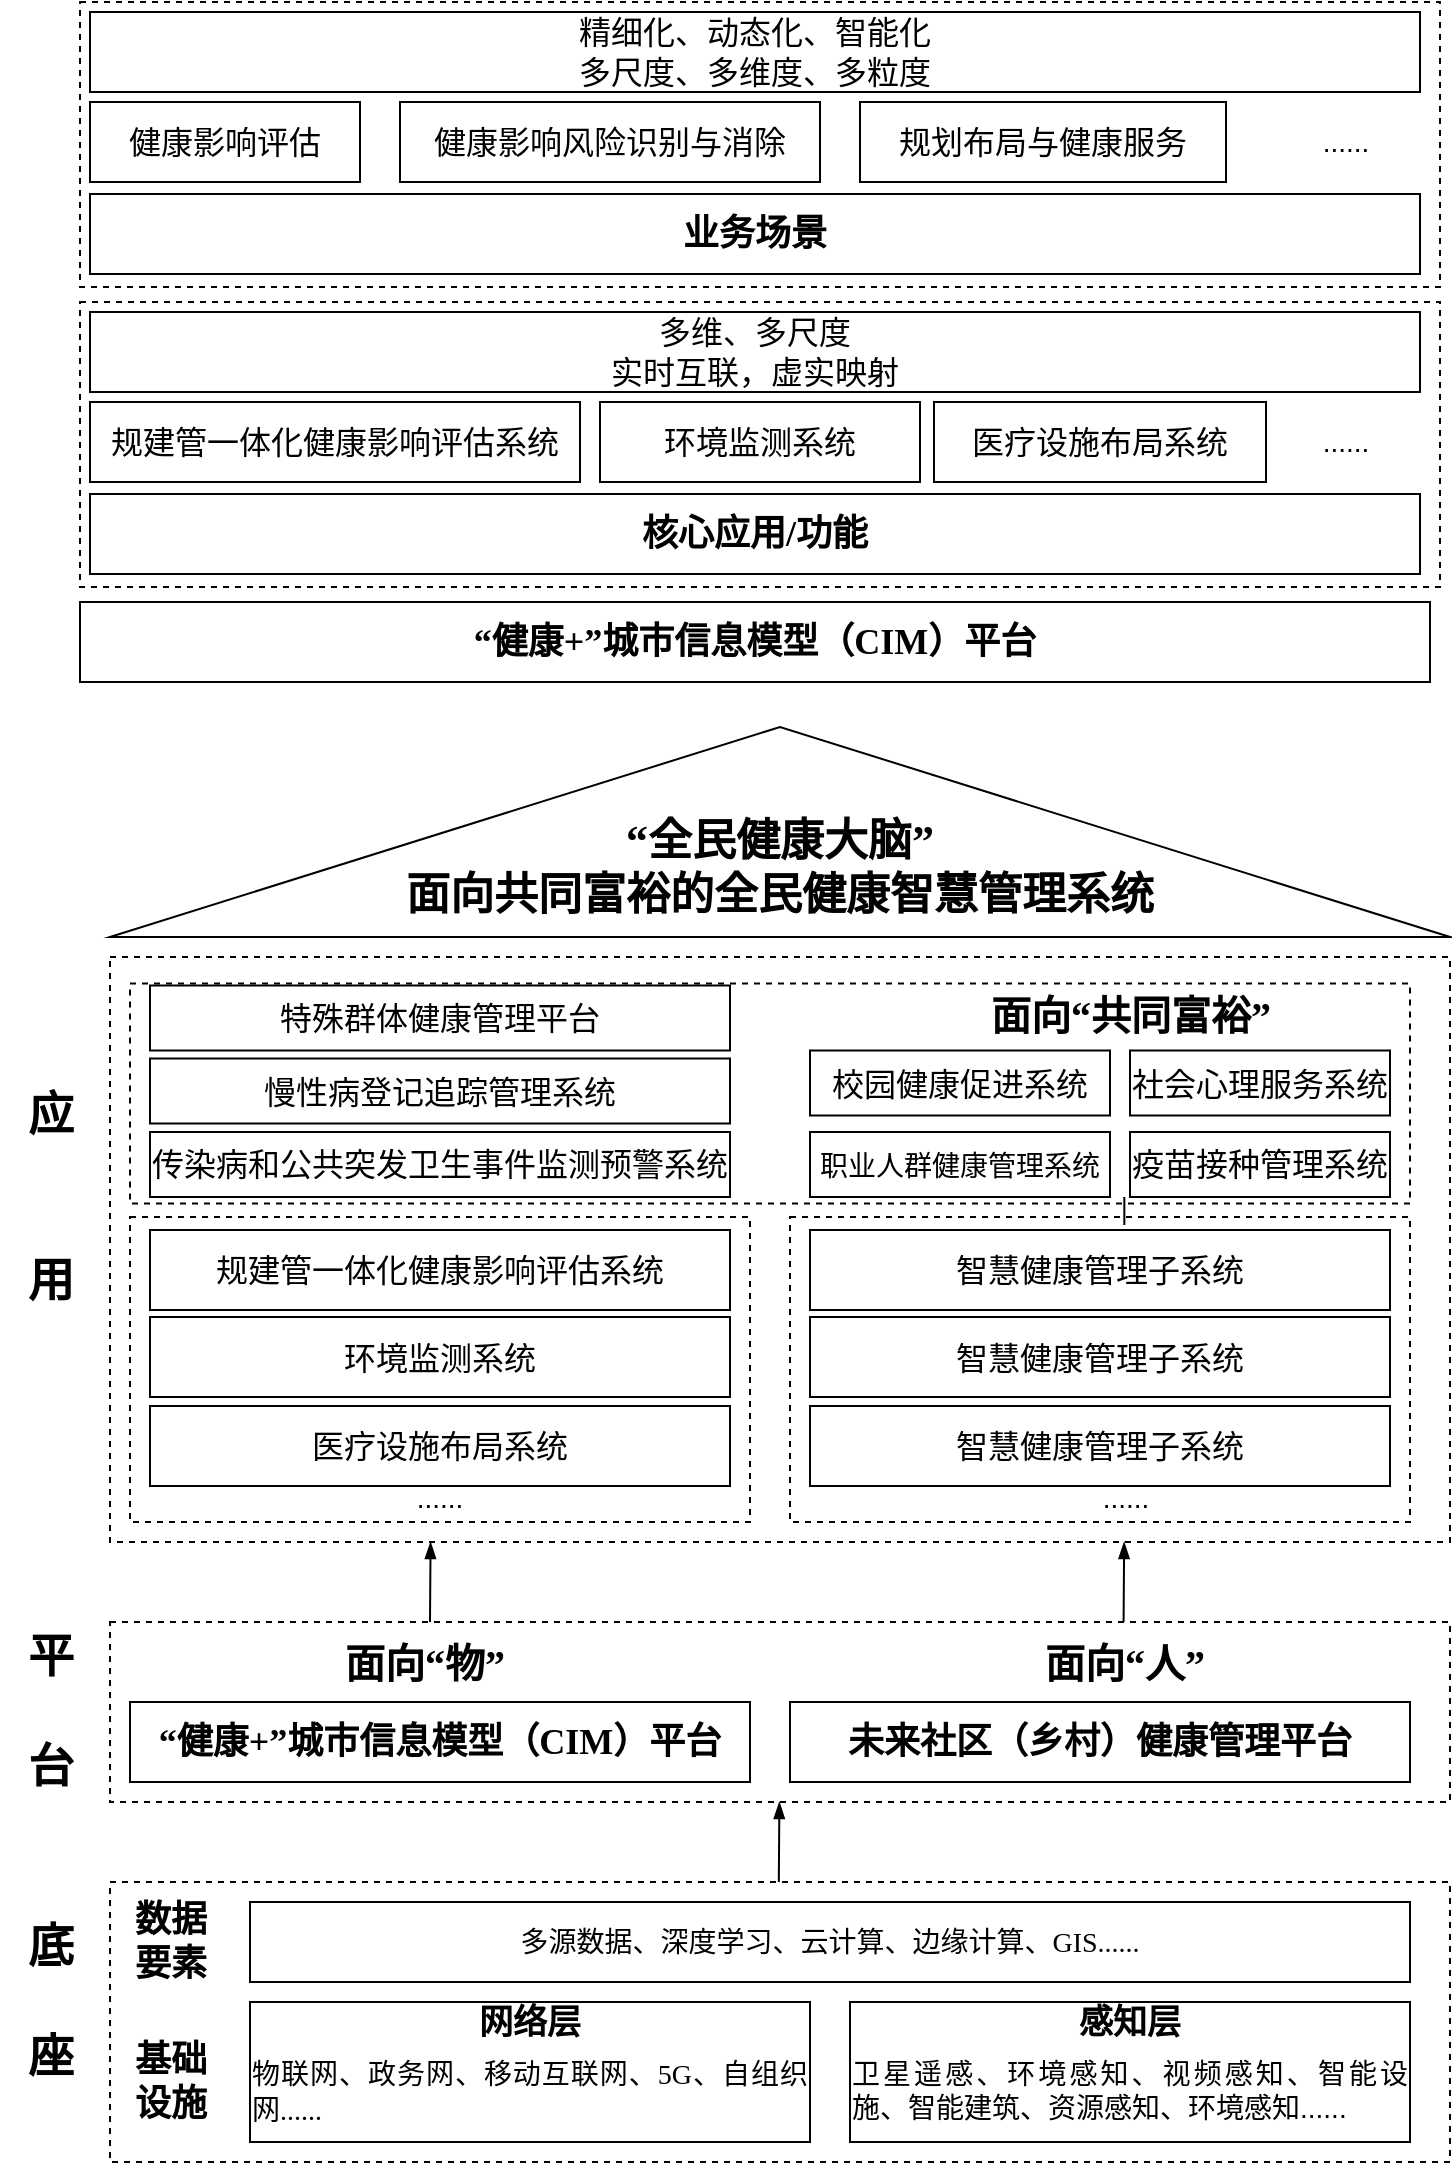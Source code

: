 <mxfile version="20.2.0" type="github">
  <diagram id="EkfMXQTPPP1aql3WqCzR" name="第 1 页">
    <mxGraphModel dx="888" dy="543" grid="1" gridSize="10" guides="1" tooltips="1" connect="1" arrows="1" fold="1" page="1" pageScale="1" pageWidth="827" pageHeight="1169" math="0" shadow="0">
      <root>
        <mxCell id="0" />
        <mxCell id="1" parent="0" />
        <mxCell id="DGDh14NJLm0COKoOLR8l-1" value="" style="rounded=0;whiteSpace=wrap;html=1;dashed=1;strokeWidth=1;" vertex="1" parent="1">
          <mxGeometry x="95" y="1020" width="670" height="140" as="geometry" />
        </mxCell>
        <mxCell id="DGDh14NJLm0COKoOLR8l-3" value="基础&lt;br style=&quot;font-size: 18px;&quot;&gt;设施" style="text;html=1;align=center;verticalAlign=middle;resizable=0;points=[];autosize=1;strokeColor=none;fillColor=none;fontStyle=1;fontSize=18;" vertex="1" parent="1">
          <mxGeometry x="95" y="1090" width="60" height="60" as="geometry" />
        </mxCell>
        <mxCell id="DGDh14NJLm0COKoOLR8l-4" value="数据&lt;br&gt;要素" style="text;html=1;align=center;verticalAlign=middle;resizable=0;points=[];autosize=1;strokeColor=none;fillColor=none;fontStyle=1;fontSize=18;" vertex="1" parent="1">
          <mxGeometry x="95" y="1020" width="60" height="60" as="geometry" />
        </mxCell>
        <mxCell id="DGDh14NJLm0COKoOLR8l-5" value="&lt;font style=&quot;font-size: 23px;&quot;&gt;底&lt;br&gt;&lt;br&gt;座&lt;/font&gt;" style="text;html=1;align=center;verticalAlign=middle;resizable=0;points=[];autosize=1;strokeColor=none;fillColor=none;fontStyle=1;fontSize=18;" vertex="1" parent="1">
          <mxGeometry x="40" y="1030" width="50" height="100" as="geometry" />
        </mxCell>
        <mxCell id="DGDh14NJLm0COKoOLR8l-6" value="&lt;b&gt;&lt;font style=&quot;font-size: 17px;&quot;&gt;感知层&lt;/font&gt;&lt;/b&gt;&lt;br&gt;&lt;h3 style=&quot;margin-top: 5pt; margin-bottom: 5pt; text-align: justify; font-size: 14px;&quot;&gt;&lt;span style=&quot;font-weight: normal;&quot;&gt;卫星遥感、环境感知、视频感知、智能设施、智能建筑、资源感知、环境感知......&lt;/span&gt;&lt;b style=&quot;font-family: 等线;&quot;&gt;&lt;/b&gt;&lt;/h3&gt;" style="rounded=0;whiteSpace=wrap;html=1;strokeWidth=1;" vertex="1" parent="1">
          <mxGeometry x="465" y="1080" width="280" height="70" as="geometry" />
        </mxCell>
        <mxCell id="DGDh14NJLm0COKoOLR8l-7" value="&lt;p class=&quot;MsoNormal&quot; style=&quot;font-size: 14px;&quot;&gt;&lt;span style=&quot;font-size: 14px;&quot;&gt;&lt;font face=&quot;等线&quot; style=&quot;font-size: 14px;&quot;&gt;多源数据、深度学习、云计算、边缘计算、&lt;/font&gt;&lt;font face=&quot;等线&quot; style=&quot;font-size: 14px;&quot;&gt;GIS......&lt;/font&gt;&lt;/span&gt;&lt;span style=&quot;font-size: 14px;&quot;&gt;&lt;/span&gt;&lt;/p&gt;" style="rounded=0;whiteSpace=wrap;html=1;strokeWidth=1;fontSize=14;" vertex="1" parent="1">
          <mxGeometry x="165" y="1030" width="580" height="40" as="geometry" />
        </mxCell>
        <mxCell id="DGDh14NJLm0COKoOLR8l-8" value="" style="rounded=0;whiteSpace=wrap;html=1;dashed=1;strokeWidth=1;" vertex="1" parent="1">
          <mxGeometry x="95" y="890" width="670" height="90" as="geometry" />
        </mxCell>
        <mxCell id="DGDh14NJLm0COKoOLR8l-9" value="&lt;h3 style=&quot;margin-top: 5pt; margin-bottom: 5pt; text-align: justify; font-family: 等线; font-size: 13.5pt;&quot;&gt;&lt;b&gt;“健康+”城市信息模型（CIM）平台&lt;/b&gt;&lt;b&gt;&lt;/b&gt;&lt;/h3&gt;" style="rounded=0;whiteSpace=wrap;html=1;strokeWidth=1;" vertex="1" parent="1">
          <mxGeometry x="105" y="930" width="310" height="40" as="geometry" />
        </mxCell>
        <mxCell id="DGDh14NJLm0COKoOLR8l-10" value="&lt;p style=&quot;margin: 0pt 0pt 0.0pt; text-align: justify; font-family: &amp;quot;Times New Roman&amp;quot;;&quot; class=&quot;MsoNormal&quot;&gt;&lt;span style=&quot;font-family: 宋体;&quot;&gt;&lt;font style=&quot;font-size: 18px;&quot;&gt;&lt;b&gt;未来社区（乡村）健康管理平台&lt;/b&gt;&lt;/font&gt;&lt;/span&gt;&lt;/p&gt;" style="rounded=0;whiteSpace=wrap;html=1;strokeWidth=1;" vertex="1" parent="1">
          <mxGeometry x="435" y="930" width="310" height="40" as="geometry" />
        </mxCell>
        <mxCell id="DGDh14NJLm0COKoOLR8l-12" value="" style="endArrow=blockThin;html=1;rounded=0;fontSize=14;endFill=1;" edge="1" parent="1">
          <mxGeometry width="50" height="50" relative="1" as="geometry">
            <mxPoint x="429.41" y="1020" as="sourcePoint" />
            <mxPoint x="429.7" y="980" as="targetPoint" />
          </mxGeometry>
        </mxCell>
        <mxCell id="DGDh14NJLm0COKoOLR8l-14" value="" style="endArrow=blockThin;html=1;rounded=0;fontSize=14;endFill=1;" edge="1" parent="1">
          <mxGeometry width="50" height="50" relative="1" as="geometry">
            <mxPoint x="255.0" y="890" as="sourcePoint" />
            <mxPoint x="255.29" y="850" as="targetPoint" />
          </mxGeometry>
        </mxCell>
        <mxCell id="DGDh14NJLm0COKoOLR8l-15" value="" style="rounded=0;whiteSpace=wrap;html=1;dashed=1;strokeWidth=1;" vertex="1" parent="1">
          <mxGeometry x="95" y="557.5" width="670" height="292.5" as="geometry" />
        </mxCell>
        <mxCell id="DGDh14NJLm0COKoOLR8l-17" value="&lt;p style=&quot;margin: 0pt 0pt 0.0pt; text-align: justify; font-family: &amp;quot;Times New Roman&amp;quot;; font-size: 10.5pt;&quot; class=&quot;MsoNormal&quot;&gt;&lt;br&gt;&lt;/p&gt;" style="triangle;whiteSpace=wrap;html=1;fontSize=14;strokeWidth=1;rotation=-90;" vertex="1" parent="1">
          <mxGeometry x="377.5" y="160" width="105" height="670" as="geometry" />
        </mxCell>
        <mxCell id="DGDh14NJLm0COKoOLR8l-18" value="&lt;font style=&quot;font-size: 22px;&quot;&gt;&lt;b style=&quot;font-size: 22px;&quot;&gt;&lt;span style=&quot;text-align: justify; font-family: 宋体; background-image: initial; background-position: initial; background-size: initial; background-repeat: initial; background-attachment: initial; background-origin: initial; background-clip: initial; font-size: 22px;&quot;&gt;&lt;font style=&quot;font-size: 22px;&quot; face=&quot;宋体&quot;&gt;“&lt;/font&gt;&lt;/span&gt;&lt;span style=&quot;text-align: justify; font-family: 宋体; background-image: initial; background-position: initial; background-size: initial; background-repeat: initial; background-attachment: initial; background-origin: initial; background-clip: initial; font-size: 22px;&quot;&gt;&lt;font style=&quot;font-size: 22px;&quot; face=&quot;宋体&quot;&gt;全民&lt;/font&gt;&lt;/span&gt;&lt;span style=&quot;text-align: justify; font-family: 宋体; background-image: initial; background-position: initial; background-size: initial; background-repeat: initial; background-attachment: initial; background-origin: initial; background-clip: initial; font-size: 22px;&quot;&gt;&lt;font style=&quot;font-size: 22px;&quot; face=&quot;宋体&quot;&gt;健康大脑&lt;/font&gt;&lt;/span&gt;&lt;span style=&quot;text-align: justify; font-family: 宋体; background-image: initial; background-position: initial; background-size: initial; background-repeat: initial; background-attachment: initial; background-origin: initial; background-clip: initial; font-size: 22px;&quot;&gt;&lt;font style=&quot;font-size: 22px;&quot; face=&quot;宋体&quot;&gt;”&lt;br style=&quot;font-size: 22px;&quot;&gt;&lt;/font&gt;&lt;/span&gt;&lt;span style=&quot;text-align: justify; font-family: 宋体; font-size: 22px;&quot;&gt;面向共同富裕的全民健康智慧管理系统&lt;/span&gt;&lt;/b&gt;&lt;/font&gt;" style="text;html=1;strokeColor=none;fillColor=none;align=center;verticalAlign=middle;whiteSpace=wrap;rounded=0;fontSize=22;" vertex="1" parent="1">
          <mxGeometry x="225" y="497.5" width="410" height="30" as="geometry" />
        </mxCell>
        <mxCell id="DGDh14NJLm0COKoOLR8l-20" value="&lt;span style=&quot;font-size: 23px;&quot;&gt;平&lt;br&gt;&lt;br&gt;台&lt;/span&gt;" style="text;html=1;align=center;verticalAlign=middle;resizable=0;points=[];autosize=1;strokeColor=none;fillColor=none;fontStyle=1;fontSize=18;" vertex="1" parent="1">
          <mxGeometry x="40" y="885" width="50" height="100" as="geometry" />
        </mxCell>
        <mxCell id="DGDh14NJLm0COKoOLR8l-21" value="&lt;span style=&quot;font-size: 23px;&quot;&gt;应&lt;br&gt;&lt;br&gt;&lt;br&gt;用&lt;/span&gt;" style="text;html=1;align=center;verticalAlign=middle;resizable=0;points=[];autosize=1;strokeColor=none;fillColor=none;fontStyle=1;fontSize=18;" vertex="1" parent="1">
          <mxGeometry x="40" y="617.5" width="50" height="120" as="geometry" />
        </mxCell>
        <mxCell id="DGDh14NJLm0COKoOLR8l-22" value="" style="rounded=0;whiteSpace=wrap;html=1;dashed=1;strokeWidth=1;" vertex="1" parent="1">
          <mxGeometry x="105" y="687.5" width="310" height="152.5" as="geometry" />
        </mxCell>
        <mxCell id="DGDh14NJLm0COKoOLR8l-23" value="" style="rounded=0;whiteSpace=wrap;html=1;dashed=1;strokeWidth=1;" vertex="1" parent="1">
          <mxGeometry x="435" y="687.5" width="310" height="152.5" as="geometry" />
        </mxCell>
        <mxCell id="DGDh14NJLm0COKoOLR8l-24" value="" style="rounded=0;whiteSpace=wrap;html=1;dashed=1;strokeWidth=1;" vertex="1" parent="1">
          <mxGeometry x="105" y="570.75" width="640" height="110" as="geometry" />
        </mxCell>
        <mxCell id="DGDh14NJLm0COKoOLR8l-25" value="&lt;div style=&quot;text-align: justify; font-size: 20px;&quot;&gt;&lt;span style=&quot;background-color: initial; font-size: 20px;&quot;&gt;&lt;font face=&quot;宋体&quot; style=&quot;font-size: 20px;&quot;&gt;&lt;b style=&quot;font-size: 20px;&quot;&gt;面向“物”&lt;/b&gt;&lt;/font&gt;&lt;/span&gt;&lt;/div&gt;" style="text;html=1;strokeColor=none;fillColor=none;align=center;verticalAlign=middle;whiteSpace=wrap;rounded=0;fontSize=20;" vertex="1" parent="1">
          <mxGeometry x="175" y="895" width="155" height="30" as="geometry" />
        </mxCell>
        <mxCell id="DGDh14NJLm0COKoOLR8l-26" value="&lt;div style=&quot;text-align: justify; font-size: 20px;&quot;&gt;&lt;span style=&quot;background-color: initial; font-size: 20px;&quot;&gt;&lt;font face=&quot;宋体&quot; style=&quot;font-size: 20px;&quot;&gt;&lt;b style=&quot;font-size: 20px;&quot;&gt;面向“人”&lt;/b&gt;&lt;/font&gt;&lt;/span&gt;&lt;/div&gt;" style="text;html=1;strokeColor=none;fillColor=none;align=center;verticalAlign=middle;whiteSpace=wrap;rounded=0;fontSize=20;" vertex="1" parent="1">
          <mxGeometry x="525" y="895" width="155" height="30" as="geometry" />
        </mxCell>
        <mxCell id="DGDh14NJLm0COKoOLR8l-27" value="&lt;div style=&quot;text-align: justify; font-size: 20px;&quot;&gt;&lt;span style=&quot;background-color: initial; font-size: 20px;&quot;&gt;&lt;font face=&quot;宋体&quot; style=&quot;font-size: 20px;&quot;&gt;&lt;b style=&quot;font-size: 20px;&quot;&gt;面向“共同富裕”&lt;/b&gt;&lt;/font&gt;&lt;/span&gt;&lt;/div&gt;" style="text;html=1;strokeColor=none;fillColor=none;align=center;verticalAlign=middle;whiteSpace=wrap;rounded=0;fontSize=20;" vertex="1" parent="1">
          <mxGeometry x="527.5" y="570.75" width="155" height="30" as="geometry" />
        </mxCell>
        <mxCell id="DGDh14NJLm0COKoOLR8l-28" value="&lt;b&gt;&lt;font style=&quot;font-size: 17px;&quot;&gt;网络层&lt;/font&gt;&lt;/b&gt;&lt;br&gt;&lt;h3 style=&quot;margin-top: 5pt; margin-bottom: 5pt; text-align: justify; font-size: 14px;&quot;&gt;&lt;span style=&quot;font-weight: normal;&quot;&gt;物联网、政务网、移动互联网、&lt;span style=&quot;font-family: 等线; font-size: 10.5pt; background-color: initial;&quot;&gt;5&lt;/span&gt;&lt;span style=&quot;font-family: 等线; font-size: 10.5pt; background-color: initial;&quot;&gt;G、自组织网&lt;/span&gt;&lt;span style=&quot;font-family: 等线; font-size: 10.5pt; background-color: initial;&quot;&gt;......&lt;/span&gt;&lt;/span&gt;&lt;/h3&gt;&lt;p style=&quot;margin: 0pt 0pt 0.0pt; text-align: justify; font-family: 等线; font-size: 10.5pt;&quot; class=&quot;MsoNormal&quot;&gt;&lt;span style=&quot;font-size: 10.5pt;&quot;&gt;&lt;/span&gt;&lt;/p&gt;" style="rounded=0;whiteSpace=wrap;html=1;strokeWidth=1;" vertex="1" parent="1">
          <mxGeometry x="165" y="1080" width="280" height="70" as="geometry" />
        </mxCell>
        <mxCell id="DGDh14NJLm0COKoOLR8l-29" value="&lt;p style=&quot;margin: 0pt 0pt 0.0pt; text-align: justify; font-family: &amp;quot;Times New Roman&amp;quot;; font-size: 10.5pt;&quot; class=&quot;MsoNormal&quot;&gt;&lt;span style=&quot;font-family: 宋体; letter-spacing: 0pt; font-size: 10.5pt; background: rgb(255, 255, 255);&quot;&gt;&lt;font style=&quot;font-size: 16px;&quot; face=&quot;宋体&quot;&gt;规建管一体化健康影响评估系统&lt;/font&gt;&lt;/span&gt;&lt;/p&gt;" style="rounded=0;whiteSpace=wrap;html=1;labelBackgroundColor=none;fontFamily=Helvetica;fontSize=16;strokeWidth=1;horizontal=1;" vertex="1" parent="1">
          <mxGeometry x="115" y="694" width="290" height="40" as="geometry" />
        </mxCell>
        <mxCell id="DGDh14NJLm0COKoOLR8l-30" value="&lt;p style=&quot;margin: 0pt 0pt 0.0pt; text-align: justify; font-family: &amp;quot;Times New Roman&amp;quot;; font-size: 16px;&quot; class=&quot;MsoNormal&quot;&gt;&lt;span style=&quot;font-family: 宋体; letter-spacing: 0pt; font-size: 16px; background: rgb(255, 255, 255);&quot;&gt;&lt;font face=&quot;宋体&quot; style=&quot;font-size: 16px;&quot;&gt;环境监测系统&lt;/font&gt;&lt;/span&gt;&lt;/p&gt;" style="rounded=0;whiteSpace=wrap;html=1;labelBackgroundColor=none;fontFamily=Helvetica;fontSize=16;strokeWidth=1;horizontal=1;fontColor=#000000;" vertex="1" parent="1">
          <mxGeometry x="115" y="737.5" width="290" height="40" as="geometry" />
        </mxCell>
        <mxCell id="DGDh14NJLm0COKoOLR8l-31" value="&lt;p style=&quot;margin: 0pt 0pt 0.0pt; text-align: justify;&quot; class=&quot;MsoNormal&quot;&gt;&lt;font face=&quot;宋体&quot;&gt;医疗设施布局系统&lt;/font&gt;&lt;br&gt;&lt;/p&gt;" style="rounded=0;whiteSpace=wrap;html=1;labelBackgroundColor=none;fontFamily=Helvetica;fontSize=16;strokeWidth=1;horizontal=1;" vertex="1" parent="1">
          <mxGeometry x="115" y="782" width="290" height="40" as="geometry" />
        </mxCell>
        <mxCell id="DGDh14NJLm0COKoOLR8l-32" value="" style="endArrow=blockThin;html=1;rounded=0;fontSize=14;endFill=1;" edge="1" parent="1">
          <mxGeometry width="50" height="50" relative="1" as="geometry">
            <mxPoint x="601.79" y="890" as="sourcePoint" />
            <mxPoint x="602.08" y="850" as="targetPoint" />
          </mxGeometry>
        </mxCell>
        <mxCell id="DGDh14NJLm0COKoOLR8l-40" value="&lt;p style=&quot;margin: 0pt 0pt 0.0pt; text-align: justify;&quot; class=&quot;MsoNormal&quot;&gt;&lt;font face=&quot;宋体&quot;&gt;智慧健康管理子系统&lt;/font&gt;&lt;br&gt;&lt;/p&gt;" style="rounded=0;whiteSpace=wrap;html=1;labelBackgroundColor=none;fontFamily=Helvetica;fontSize=16;strokeWidth=1;horizontal=1;" vertex="1" parent="1">
          <mxGeometry x="445" y="694" width="290" height="40" as="geometry" />
        </mxCell>
        <mxCell id="DGDh14NJLm0COKoOLR8l-41" value="" style="endArrow=none;html=1;rounded=0;fontFamily=Helvetica;fontSize=14;fontColor=#000000;" edge="1" parent="1">
          <mxGeometry width="50" height="50" relative="1" as="geometry">
            <mxPoint x="602.16" y="691.5" as="sourcePoint" />
            <mxPoint x="602.16" y="677.5" as="targetPoint" />
          </mxGeometry>
        </mxCell>
        <mxCell id="DGDh14NJLm0COKoOLR8l-42" value="&lt;p style=&quot;text-align: start;&quot; class=&quot;15&quot;&gt;&lt;font style=&quot;font-size: 16px;&quot; face=&quot;等线&quot;&gt;慢性病登记追踪管理系统&lt;/font&gt;&lt;br&gt;&lt;/p&gt;" style="rounded=0;whiteSpace=wrap;html=1;labelBackgroundColor=none;fontFamily=Helvetica;fontSize=16;strokeWidth=1;horizontal=1;" vertex="1" parent="1">
          <mxGeometry x="115" y="608.25" width="290" height="32.5" as="geometry" />
        </mxCell>
        <mxCell id="DGDh14NJLm0COKoOLR8l-49" value="&lt;p style=&quot;margin: 0pt 0pt 0.0pt; text-align: justify;&quot; class=&quot;MsoNormal&quot;&gt;&lt;font face=&quot;宋体&quot;&gt;智慧健康管理子系统&lt;/font&gt;&lt;br&gt;&lt;/p&gt;" style="rounded=0;whiteSpace=wrap;html=1;labelBackgroundColor=none;fontFamily=Helvetica;fontSize=16;strokeWidth=1;horizontal=1;" vertex="1" parent="1">
          <mxGeometry x="445" y="737.5" width="290" height="40" as="geometry" />
        </mxCell>
        <mxCell id="DGDh14NJLm0COKoOLR8l-50" value="&lt;p style=&quot;margin: 0pt 0pt 0.0pt; text-align: justify;&quot; class=&quot;MsoNormal&quot;&gt;&lt;font face=&quot;宋体&quot;&gt;智慧健康管理子系统&lt;/font&gt;&lt;br&gt;&lt;/p&gt;" style="rounded=0;whiteSpace=wrap;html=1;labelBackgroundColor=none;fontFamily=Helvetica;fontSize=16;strokeWidth=1;horizontal=1;" vertex="1" parent="1">
          <mxGeometry x="445" y="782" width="290" height="40" as="geometry" />
        </mxCell>
        <mxCell id="DGDh14NJLm0COKoOLR8l-51" value="......" style="text;html=1;strokeColor=none;fillColor=none;align=center;verticalAlign=middle;whiteSpace=wrap;rounded=0;labelBackgroundColor=none;fontFamily=Helvetica;fontSize=14;fontColor=#000000;" vertex="1" parent="1">
          <mxGeometry x="230" y="813" width="60" height="30" as="geometry" />
        </mxCell>
        <mxCell id="DGDh14NJLm0COKoOLR8l-52" value="......" style="text;html=1;strokeColor=none;fillColor=none;align=center;verticalAlign=middle;whiteSpace=wrap;rounded=0;labelBackgroundColor=none;fontFamily=Helvetica;fontSize=14;fontColor=#000000;" vertex="1" parent="1">
          <mxGeometry x="572.5" y="813" width="60" height="30" as="geometry" />
        </mxCell>
        <mxCell id="DGDh14NJLm0COKoOLR8l-53" value="&lt;p style=&quot;margin: 0pt 0pt 0.0pt; text-align: justify;&quot; class=&quot;MsoNormal&quot;&gt;&lt;font face=&quot;宋体&quot;&gt;社会心理服务系统&lt;/font&gt;&lt;br&gt;&lt;/p&gt;" style="rounded=0;whiteSpace=wrap;html=1;labelBackgroundColor=none;fontFamily=Helvetica;fontSize=16;strokeWidth=1;horizontal=1;" vertex="1" parent="1">
          <mxGeometry x="605" y="604.25" width="130" height="32.5" as="geometry" />
        </mxCell>
        <mxCell id="DGDh14NJLm0COKoOLR8l-54" value="&lt;p style=&quot;margin: 0pt 0pt 0.0pt; text-align: justify;&quot; class=&quot;MsoNormal&quot;&gt;&lt;span style=&quot;font-family: 宋体;&quot;&gt;传染病和公共突发卫生事件监测预警系统&lt;/span&gt;&lt;br&gt;&lt;/p&gt;" style="rounded=0;whiteSpace=wrap;html=1;labelBackgroundColor=none;fontFamily=Helvetica;fontSize=16;strokeWidth=1;horizontal=1;" vertex="1" parent="1">
          <mxGeometry x="115" y="645" width="290" height="32.5" as="geometry" />
        </mxCell>
        <mxCell id="DGDh14NJLm0COKoOLR8l-55" value="&lt;p style=&quot;margin: 0pt 0pt 0.0pt; text-align: justify;&quot; class=&quot;MsoNormal&quot;&gt;&lt;font face=&quot;宋体&quot;&gt;校园健康促进系统&lt;/font&gt;&lt;br&gt;&lt;/p&gt;" style="rounded=0;whiteSpace=wrap;html=1;labelBackgroundColor=none;fontFamily=Helvetica;fontSize=16;strokeWidth=1;horizontal=1;" vertex="1" parent="1">
          <mxGeometry x="445" y="604.25" width="150" height="32.5" as="geometry" />
        </mxCell>
        <mxCell id="DGDh14NJLm0COKoOLR8l-56" value="&lt;p style=&quot;margin: 0pt 0pt 0.0pt; text-align: justify;&quot; class=&quot;MsoNormal&quot;&gt;&lt;span style=&quot;font-family: 宋体;&quot;&gt;特殊群体健康管理平台&lt;/span&gt;&lt;br&gt;&lt;/p&gt;" style="rounded=0;whiteSpace=wrap;html=1;labelBackgroundColor=none;fontFamily=Helvetica;fontSize=16;strokeWidth=1;horizontal=1;" vertex="1" parent="1">
          <mxGeometry x="115" y="571.75" width="290" height="32.5" as="geometry" />
        </mxCell>
        <mxCell id="DGDh14NJLm0COKoOLR8l-57" value="&lt;p style=&quot;margin: 0pt 0pt 0.0pt; text-align: justify;&quot; class=&quot;MsoNormal&quot;&gt;&lt;font style=&quot;font-size: 16px;&quot; face=&quot;宋体&quot;&gt;疫苗接种管理系统&lt;/font&gt;&lt;br&gt;&lt;/p&gt;" style="rounded=0;whiteSpace=wrap;html=1;labelBackgroundColor=none;fontFamily=Helvetica;fontSize=16;strokeWidth=1;horizontal=1;" vertex="1" parent="1">
          <mxGeometry x="605" y="645" width="130" height="32.5" as="geometry" />
        </mxCell>
        <mxCell id="DGDh14NJLm0COKoOLR8l-58" value="&lt;p style=&quot;font-size: medium; text-align: start;&quot; class=&quot;15&quot;&gt;&lt;span style=&quot;font-family: 等线; font-size: 10.5pt;&quot;&gt;职业人群健康管理系统&lt;/span&gt;&lt;span style=&quot;font-family: 等线; font-size: 10.5pt;&quot;&gt;&lt;/span&gt;&lt;/p&gt;" style="rounded=0;whiteSpace=wrap;html=1;labelBackgroundColor=none;fontFamily=Helvetica;fontSize=16;strokeWidth=1;horizontal=1;" vertex="1" parent="1">
          <mxGeometry x="445" y="645" width="150" height="32.5" as="geometry" />
        </mxCell>
        <mxCell id="DGDh14NJLm0COKoOLR8l-59" value="&lt;h3 style=&quot;margin-top: 5pt; margin-bottom: 5pt; text-align: justify; font-family: 等线; font-size: 13.5pt;&quot;&gt;&lt;b&gt;“健康+”城市信息模型（CIM）平台&lt;/b&gt;&lt;b&gt;&lt;/b&gt;&lt;/h3&gt;" style="rounded=0;whiteSpace=wrap;html=1;strokeWidth=1;" vertex="1" parent="1">
          <mxGeometry x="80" y="380" width="675" height="40" as="geometry" />
        </mxCell>
        <mxCell id="DGDh14NJLm0COKoOLR8l-60" value="" style="rounded=0;whiteSpace=wrap;html=1;dashed=1;strokeWidth=1;" vertex="1" parent="1">
          <mxGeometry x="80" y="230" width="680" height="142.5" as="geometry" />
        </mxCell>
        <mxCell id="DGDh14NJLm0COKoOLR8l-61" value="&lt;div style=&quot;text-align: justify;&quot;&gt;&lt;span style=&quot;background-color: initial; font-size: 18px;&quot;&gt;&lt;font face=&quot;等线&quot;&gt;&lt;b&gt;核心应用/功能&lt;/b&gt;&lt;/font&gt;&lt;/span&gt;&lt;/div&gt;" style="rounded=0;whiteSpace=wrap;html=1;strokeWidth=1;" vertex="1" parent="1">
          <mxGeometry x="85" y="326" width="665" height="40" as="geometry" />
        </mxCell>
        <mxCell id="DGDh14NJLm0COKoOLR8l-62" value="&lt;p style=&quot;margin: 0pt 0pt 0.0pt; text-align: justify; font-family: &amp;quot;Times New Roman&amp;quot;; font-size: 10.5pt;&quot; class=&quot;MsoNormal&quot;&gt;&lt;span style=&quot;font-family: 宋体; letter-spacing: 0pt; font-size: 10.5pt; background: rgb(255, 255, 255);&quot;&gt;&lt;font style=&quot;font-size: 16px;&quot; face=&quot;宋体&quot;&gt;规建管一体化健康影响评估系统&lt;/font&gt;&lt;/span&gt;&lt;/p&gt;" style="rounded=0;whiteSpace=wrap;html=1;labelBackgroundColor=none;fontFamily=Helvetica;fontSize=16;strokeWidth=1;horizontal=1;" vertex="1" parent="1">
          <mxGeometry x="85" y="280" width="245" height="40" as="geometry" />
        </mxCell>
        <mxCell id="DGDh14NJLm0COKoOLR8l-63" value="&lt;p style=&quot;margin: 0pt 0pt 0.0pt; text-align: justify; font-family: &amp;quot;Times New Roman&amp;quot;; font-size: 16px;&quot; class=&quot;MsoNormal&quot;&gt;&lt;span style=&quot;font-family: 宋体; letter-spacing: 0pt; font-size: 16px; background: rgb(255, 255, 255);&quot;&gt;&lt;font face=&quot;宋体&quot; style=&quot;font-size: 16px;&quot;&gt;环境监测系统&lt;/font&gt;&lt;/span&gt;&lt;/p&gt;" style="rounded=0;whiteSpace=wrap;html=1;labelBackgroundColor=none;fontFamily=Helvetica;fontSize=16;strokeWidth=1;horizontal=1;fontColor=#000000;" vertex="1" parent="1">
          <mxGeometry x="340" y="280" width="160" height="40" as="geometry" />
        </mxCell>
        <mxCell id="DGDh14NJLm0COKoOLR8l-64" value="&lt;p style=&quot;margin: 0pt 0pt 0.0pt; text-align: justify;&quot; class=&quot;MsoNormal&quot;&gt;&lt;font face=&quot;宋体&quot;&gt;医疗设施布局系统&lt;/font&gt;&lt;br&gt;&lt;/p&gt;" style="rounded=0;whiteSpace=wrap;html=1;labelBackgroundColor=none;fontFamily=Helvetica;fontSize=16;strokeWidth=1;horizontal=1;" vertex="1" parent="1">
          <mxGeometry x="507" y="280" width="166" height="40" as="geometry" />
        </mxCell>
        <mxCell id="DGDh14NJLm0COKoOLR8l-65" value="......" style="text;html=1;strokeColor=none;fillColor=none;align=center;verticalAlign=middle;whiteSpace=wrap;rounded=0;labelBackgroundColor=none;fontFamily=Helvetica;fontSize=14;fontColor=#000000;" vertex="1" parent="1">
          <mxGeometry x="682.5" y="285" width="60" height="30" as="geometry" />
        </mxCell>
        <mxCell id="DGDh14NJLm0COKoOLR8l-66" value="&lt;p style=&quot;margin: 0pt 0pt 0.0pt;&quot; class=&quot;MsoNormal&quot;&gt;&lt;span style=&quot;font-family: 宋体; font-size: 12pt; background-color: initial;&quot;&gt;多维、多尺度&lt;/span&gt;&lt;/p&gt;&lt;p style=&quot;margin: 0pt 0pt 0.0pt;&quot; class=&quot;MsoNormal&quot;&gt;&lt;font face=&quot;宋体&quot;&gt;实时互联，虚实映射&lt;/font&gt;&lt;br&gt;&lt;/p&gt;" style="rounded=0;whiteSpace=wrap;html=1;labelBackgroundColor=none;fontFamily=Helvetica;fontSize=16;strokeWidth=1;horizontal=1;fontColor=#000000;" vertex="1" parent="1">
          <mxGeometry x="85" y="235" width="665" height="40" as="geometry" />
        </mxCell>
        <mxCell id="DGDh14NJLm0COKoOLR8l-73" value="" style="rounded=0;whiteSpace=wrap;html=1;dashed=1;strokeWidth=1;" vertex="1" parent="1">
          <mxGeometry x="80" y="80" width="680" height="142.5" as="geometry" />
        </mxCell>
        <mxCell id="DGDh14NJLm0COKoOLR8l-74" value="&lt;div style=&quot;text-align: justify;&quot;&gt;&lt;span style=&quot;background-color: initial; font-size: 18px;&quot;&gt;&lt;font face=&quot;等线&quot;&gt;&lt;b&gt;业务场景&lt;/b&gt;&lt;/font&gt;&lt;/span&gt;&lt;/div&gt;" style="rounded=0;whiteSpace=wrap;html=1;strokeWidth=1;" vertex="1" parent="1">
          <mxGeometry x="85" y="176" width="665" height="40" as="geometry" />
        </mxCell>
        <mxCell id="DGDh14NJLm0COKoOLR8l-75" value="&lt;p style=&quot;margin: 0pt 0pt 0.0pt; text-align: justify;&quot; class=&quot;MsoNormal&quot;&gt;&lt;font face=&quot;宋体&quot;&gt;健康影响评估&lt;/font&gt;&lt;br&gt;&lt;/p&gt;" style="rounded=0;whiteSpace=wrap;html=1;labelBackgroundColor=none;fontFamily=Helvetica;fontSize=16;strokeWidth=1;horizontal=1;" vertex="1" parent="1">
          <mxGeometry x="85" y="130" width="135" height="40" as="geometry" />
        </mxCell>
        <mxCell id="DGDh14NJLm0COKoOLR8l-76" value="&lt;p style=&quot;margin: 0pt 0pt 0.0pt; text-align: justify;&quot; class=&quot;MsoNormal&quot;&gt;&lt;font face=&quot;宋体&quot;&gt;健康影响风险&lt;/font&gt;&lt;span style=&quot;background-color: initial; font-family: 宋体;&quot;&gt;识别与消除&lt;/span&gt;&lt;/p&gt;" style="rounded=0;whiteSpace=wrap;html=1;labelBackgroundColor=none;fontFamily=Helvetica;fontSize=16;strokeWidth=1;horizontal=1;fontColor=#000000;" vertex="1" parent="1">
          <mxGeometry x="240" y="130" width="210" height="40" as="geometry" />
        </mxCell>
        <mxCell id="DGDh14NJLm0COKoOLR8l-77" value="&lt;p style=&quot;margin: 0pt 0pt 0.0pt; text-align: justify;&quot; class=&quot;MsoNormal&quot;&gt;&lt;font face=&quot;宋体&quot;&gt;规划布局与&lt;/font&gt;&lt;span style=&quot;background-color: initial; font-family: 宋体;&quot;&gt;健康服务&lt;/span&gt;&lt;/p&gt;" style="rounded=0;whiteSpace=wrap;html=1;labelBackgroundColor=none;fontFamily=Helvetica;fontSize=16;strokeWidth=1;horizontal=1;" vertex="1" parent="1">
          <mxGeometry x="470" y="130" width="183" height="40" as="geometry" />
        </mxCell>
        <mxCell id="DGDh14NJLm0COKoOLR8l-78" value="......" style="text;html=1;strokeColor=none;fillColor=none;align=center;verticalAlign=middle;whiteSpace=wrap;rounded=0;labelBackgroundColor=none;fontFamily=Helvetica;fontSize=14;fontColor=#000000;" vertex="1" parent="1">
          <mxGeometry x="682.5" y="135" width="60" height="30" as="geometry" />
        </mxCell>
        <mxCell id="DGDh14NJLm0COKoOLR8l-79" value="&lt;p style=&quot;margin: 0pt 0pt 0.0pt; text-align: justify;&quot; class=&quot;MsoNormal&quot;&gt;&lt;font face=&quot;宋体&quot;&gt;精细化、动态化、智能化&lt;/font&gt;&lt;/p&gt;&lt;p style=&quot;margin: 0pt 0pt 0.0pt; text-align: justify;&quot; class=&quot;MsoNormal&quot;&gt;&lt;font face=&quot;宋体&quot;&gt;多尺度、多维度、多粒度&lt;/font&gt;&lt;/p&gt;" style="rounded=0;whiteSpace=wrap;html=1;labelBackgroundColor=none;fontFamily=Helvetica;fontSize=16;strokeWidth=1;horizontal=1;fontColor=#000000;" vertex="1" parent="1">
          <mxGeometry x="85" y="85" width="665" height="40" as="geometry" />
        </mxCell>
      </root>
    </mxGraphModel>
  </diagram>
</mxfile>

